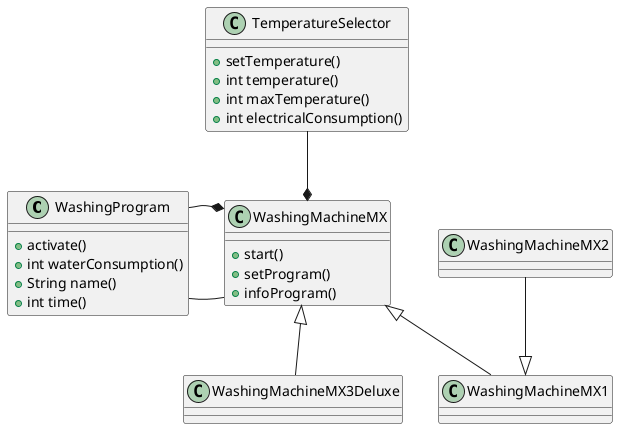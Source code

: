 @startuml
class WashingProgram {
  + activate()
  + int waterConsumption()
  + String name()
  + int time()
 }
class WashingMachineMX {
  + start()
  + setProgram()
  + infoProgram()
}

class TemperatureSelector {
  +setTemperature()
  +int temperature()
  +int maxTemperature()
  +int electricalConsumption()
}

class WashingMachineMX1
class WashingMachineMX3Deluxe
class WashingMachineMX2

WashingProgram - WashingMachineMX
WashingProgram -* WashingMachineMX
WashingMachineMX <|-- WashingMachineMX1
WashingMachineMX <|-- WashingMachineMX3Deluxe
WashingMachineMX2 --|> WashingMachineMX1
TemperatureSelector --* WashingMachineMX
@enduml